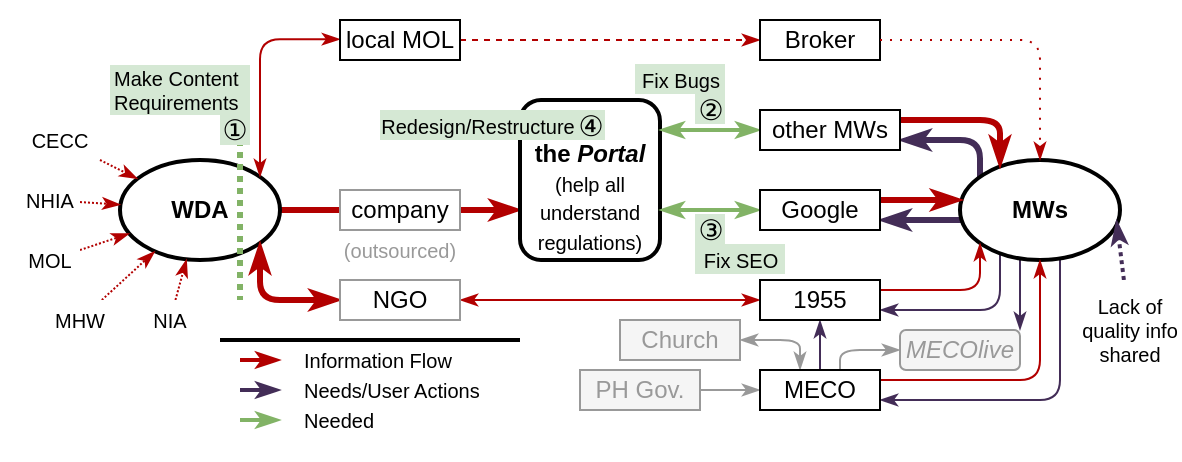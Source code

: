 <mxfile version="14.9.3" type="github">
  <diagram id="SX112-Fg5Q77WBPCnmW_" name="Page-1">
    <mxGraphModel dx="1360" dy="806" grid="1" gridSize="10" guides="1" tooltips="1" connect="1" arrows="1" fold="1" page="1" pageScale="1" pageWidth="850" pageHeight="1100" math="0" shadow="0">
      <root>
        <mxCell id="0" />
        <mxCell id="1" parent="0" />
        <mxCell id="iDd988HbCzcnQ30_lzB4-1" value="" style="rounded=0;whiteSpace=wrap;html=1;strokeColor=none;" parent="1" vertex="1">
          <mxGeometry x="40" y="40" width="590" height="230" as="geometry" />
        </mxCell>
        <mxCell id="iDd988HbCzcnQ30_lzB4-2" style="edgeStyle=orthogonalEdgeStyle;rounded=0;orthogonalLoop=1;jettySize=auto;html=1;endArrow=classicThin;endFill=1;fillColor=#e51400;strokeColor=#B20000;strokeWidth=3;" parent="1" source="iDd988HbCzcnQ30_lzB4-3" target="iDd988HbCzcnQ30_lzB4-15" edge="1">
          <mxGeometry relative="1" as="geometry">
            <Array as="points">
              <mxPoint x="280" y="145.41" />
              <mxPoint x="280" y="145.41" />
            </Array>
          </mxGeometry>
        </mxCell>
        <mxCell id="iDd988HbCzcnQ30_lzB4-3" value="WDA" style="ellipse;whiteSpace=wrap;html=1;fontStyle=1;strokeWidth=2;" parent="1" vertex="1">
          <mxGeometry x="100" y="120" width="80" height="50" as="geometry" />
        </mxCell>
        <mxCell id="iDd988HbCzcnQ30_lzB4-4" style="edgeStyle=orthogonalEdgeStyle;rounded=1;orthogonalLoop=1;jettySize=auto;html=1;startArrow=none;startFill=0;endArrow=classicThin;endFill=1;fontSize=10;strokeWidth=1;fillColor=#76608a;strokeColor=#432D57;" parent="1" source="iDd988HbCzcnQ30_lzB4-9" target="iDd988HbCzcnQ30_lzB4-24" edge="1">
          <mxGeometry relative="1" as="geometry">
            <Array as="points">
              <mxPoint x="570" y="240.0" />
            </Array>
          </mxGeometry>
        </mxCell>
        <mxCell id="iDd988HbCzcnQ30_lzB4-5" style="edgeStyle=orthogonalEdgeStyle;rounded=1;orthogonalLoop=1;jettySize=auto;html=1;startArrow=none;startFill=0;endArrow=classicThin;endFill=1;fontSize=10;strokeWidth=1;fillColor=#76608a;strokeColor=#432D57;" parent="1" source="iDd988HbCzcnQ30_lzB4-9" edge="1">
          <mxGeometry relative="1" as="geometry">
            <mxPoint x="540.0" y="156.651" as="sourcePoint" />
            <mxPoint x="480.0" y="195" as="targetPoint" />
            <Array as="points">
              <mxPoint x="540" y="195.0" />
            </Array>
          </mxGeometry>
        </mxCell>
        <mxCell id="iDd988HbCzcnQ30_lzB4-6" style="edgeStyle=orthogonalEdgeStyle;rounded=1;orthogonalLoop=1;jettySize=auto;html=1;startArrow=none;startFill=0;endArrow=classicThin;endFill=1;fontSize=10;strokeWidth=3;fillColor=#76608a;strokeColor=#432D57;" parent="1" source="iDd988HbCzcnQ30_lzB4-9" target="iDd988HbCzcnQ30_lzB4-27" edge="1">
          <mxGeometry relative="1" as="geometry">
            <Array as="points">
              <mxPoint x="500" y="150" />
              <mxPoint x="500" y="150" />
            </Array>
          </mxGeometry>
        </mxCell>
        <mxCell id="iDd988HbCzcnQ30_lzB4-7" style="edgeStyle=orthogonalEdgeStyle;rounded=1;orthogonalLoop=1;jettySize=auto;html=1;startArrow=none;startFill=0;endArrow=classicThin;endFill=1;fontSize=10;strokeWidth=3;fillColor=#76608a;strokeColor=#432D57;" parent="1" source="iDd988HbCzcnQ30_lzB4-9" target="iDd988HbCzcnQ30_lzB4-30" edge="1">
          <mxGeometry relative="1" as="geometry">
            <Array as="points">
              <mxPoint x="530" y="110.0" />
            </Array>
          </mxGeometry>
        </mxCell>
        <mxCell id="iDd988HbCzcnQ30_lzB4-8" style="edgeStyle=orthogonalEdgeStyle;rounded=1;orthogonalLoop=1;jettySize=auto;html=1;startArrow=none;startFill=0;endArrow=classicThin;endFill=1;strokeColor=#432D57;strokeWidth=1;fontSize=10;fontColor=#999999;fillColor=#76608a;" parent="1" source="iDd988HbCzcnQ30_lzB4-9" target="iDd988HbCzcnQ30_lzB4-32" edge="1">
          <mxGeometry relative="1" as="geometry">
            <Array as="points">
              <mxPoint x="550" y="200.0" />
              <mxPoint x="550" y="200.0" />
            </Array>
          </mxGeometry>
        </mxCell>
        <mxCell id="iDd988HbCzcnQ30_lzB4-9" value="MWs" style="ellipse;whiteSpace=wrap;html=1;fontStyle=1;strokeWidth=2;" parent="1" vertex="1">
          <mxGeometry x="520" y="120" width="80" height="50" as="geometry" />
        </mxCell>
        <mxCell id="iDd988HbCzcnQ30_lzB4-10" value="company" style="rounded=0;whiteSpace=wrap;html=1;strokeColor=#999999;" parent="1" vertex="1">
          <mxGeometry x="210" y="135" width="60" height="20" as="geometry" />
        </mxCell>
        <mxCell id="iDd988HbCzcnQ30_lzB4-11" style="edgeStyle=orthogonalEdgeStyle;rounded=1;orthogonalLoop=1;jettySize=auto;html=1;endArrow=classicThin;endFill=1;startArrow=classicThin;startFill=1;fillColor=#e51400;strokeColor=#B20000;strokeWidth=3;" parent="1" source="iDd988HbCzcnQ30_lzB4-13" target="iDd988HbCzcnQ30_lzB4-3" edge="1">
          <mxGeometry relative="1" as="geometry">
            <Array as="points">
              <mxPoint x="170" y="190.0" />
            </Array>
          </mxGeometry>
        </mxCell>
        <mxCell id="iDd988HbCzcnQ30_lzB4-12" style="edgeStyle=orthogonalEdgeStyle;rounded=1;orthogonalLoop=1;jettySize=auto;html=1;startArrow=classicThin;startFill=1;endArrow=classicThin;endFill=1;fontSize=10;fillColor=#e51400;strokeColor=#B20000;strokeWidth=1;" parent="1" source="iDd988HbCzcnQ30_lzB4-13" target="iDd988HbCzcnQ30_lzB4-19" edge="1">
          <mxGeometry relative="1" as="geometry" />
        </mxCell>
        <mxCell id="iDd988HbCzcnQ30_lzB4-13" value="NGO" style="rounded=0;whiteSpace=wrap;html=1;strokeColor=#999999;" parent="1" vertex="1">
          <mxGeometry x="210" y="180" width="60" height="20" as="geometry" />
        </mxCell>
        <mxCell id="iDd988HbCzcnQ30_lzB4-14" value="(outsourced)" style="text;html=1;align=center;verticalAlign=middle;whiteSpace=wrap;rounded=0;fontSize=10;fontColor=#999999;" parent="1" vertex="1">
          <mxGeometry x="210" y="160" width="60" height="10" as="geometry" />
        </mxCell>
        <mxCell id="iDd988HbCzcnQ30_lzB4-15" value="&lt;b&gt;the &lt;i&gt;Portal&lt;/i&gt;&lt;/b&gt;&lt;br&gt;&lt;font style=&quot;font-size: 10px&quot;&gt;(help all understand regulations)&lt;/font&gt;" style="rounded=1;whiteSpace=wrap;html=1;verticalAlign=bottom;strokeWidth=2;" parent="1" vertex="1">
          <mxGeometry x="300" y="90" width="70" height="80" as="geometry" />
        </mxCell>
        <mxCell id="iDd988HbCzcnQ30_lzB4-16" value="PH Gov." style="rounded=0;whiteSpace=wrap;html=1;fillColor=#f5f5f5;strokeColor=#999999;fontColor=#999999;" parent="1" vertex="1">
          <mxGeometry x="330" y="225" width="60" height="20" as="geometry" />
        </mxCell>
        <mxCell id="iDd988HbCzcnQ30_lzB4-17" style="edgeStyle=orthogonalEdgeStyle;rounded=1;orthogonalLoop=1;jettySize=auto;html=1;startArrow=none;startFill=0;endArrow=classicThin;endFill=1;fontSize=10;fillColor=#76608a;strokeColor=#432D57;strokeWidth=1;" parent="1" source="iDd988HbCzcnQ30_lzB4-24" target="iDd988HbCzcnQ30_lzB4-19" edge="1">
          <mxGeometry relative="1" as="geometry">
            <mxPoint x="430" y="210.0" as="sourcePoint" />
            <Array as="points">
              <mxPoint x="450" y="210.0" />
              <mxPoint x="450" y="210.0" />
            </Array>
          </mxGeometry>
        </mxCell>
        <mxCell id="iDd988HbCzcnQ30_lzB4-18" style="edgeStyle=orthogonalEdgeStyle;rounded=1;orthogonalLoop=1;jettySize=auto;html=1;startArrow=none;startFill=0;endArrow=classicThin;endFill=1;fontSize=10;fillColor=#e51400;strokeColor=#B20000;" parent="1" target="iDd988HbCzcnQ30_lzB4-9" edge="1">
          <mxGeometry relative="1" as="geometry">
            <mxPoint x="480.0" y="185" as="sourcePoint" />
            <mxPoint x="530.0" y="151.536" as="targetPoint" />
            <Array as="points">
              <mxPoint x="530" y="185.0" />
            </Array>
          </mxGeometry>
        </mxCell>
        <mxCell id="iDd988HbCzcnQ30_lzB4-19" value="1955" style="rounded=0;whiteSpace=wrap;html=1;" parent="1" vertex="1">
          <mxGeometry x="420" y="180" width="60" height="20" as="geometry" />
        </mxCell>
        <mxCell id="iDd988HbCzcnQ30_lzB4-20" style="edgeStyle=orthogonalEdgeStyle;rounded=1;orthogonalLoop=1;jettySize=auto;html=1;startArrow=none;startFill=0;endArrow=classicThin;endFill=1;fontSize=10;fillColor=#e51400;strokeColor=#999999;" parent="1" source="iDd988HbCzcnQ30_lzB4-16" target="iDd988HbCzcnQ30_lzB4-24" edge="1">
          <mxGeometry relative="1" as="geometry">
            <Array as="points" />
          </mxGeometry>
        </mxCell>
        <mxCell id="iDd988HbCzcnQ30_lzB4-21" style="edgeStyle=orthogonalEdgeStyle;rounded=1;orthogonalLoop=1;jettySize=auto;html=1;startArrow=classicThin;startFill=1;endArrow=classicThin;endFill=1;fontSize=10;fillColor=#f5f5f5;strokeColor=#999999;" parent="1" source="iDd988HbCzcnQ30_lzB4-24" target="iDd988HbCzcnQ30_lzB4-31" edge="1">
          <mxGeometry relative="1" as="geometry">
            <Array as="points">
              <mxPoint x="440" y="210.0" />
            </Array>
          </mxGeometry>
        </mxCell>
        <mxCell id="iDd988HbCzcnQ30_lzB4-22" style="edgeStyle=orthogonalEdgeStyle;rounded=1;orthogonalLoop=1;jettySize=auto;html=1;startArrow=none;startFill=0;endArrow=classicThin;endFill=1;fontSize=10;fillColor=#e51400;strokeColor=#999999;" parent="1" source="iDd988HbCzcnQ30_lzB4-24" target="iDd988HbCzcnQ30_lzB4-32" edge="1">
          <mxGeometry relative="1" as="geometry">
            <Array as="points">
              <mxPoint x="460" y="215.0" />
            </Array>
          </mxGeometry>
        </mxCell>
        <mxCell id="iDd988HbCzcnQ30_lzB4-23" style="edgeStyle=orthogonalEdgeStyle;rounded=1;orthogonalLoop=1;jettySize=auto;html=1;startArrow=none;startFill=0;endArrow=classicThin;endFill=1;fontSize=10;fillColor=#e51400;strokeColor=#B20000;" parent="1" source="iDd988HbCzcnQ30_lzB4-24" target="iDd988HbCzcnQ30_lzB4-9" edge="1">
          <mxGeometry relative="1" as="geometry">
            <Array as="points">
              <mxPoint x="560" y="230.0" />
            </Array>
          </mxGeometry>
        </mxCell>
        <mxCell id="iDd988HbCzcnQ30_lzB4-24" value="MECO" style="rounded=0;whiteSpace=wrap;html=1;" parent="1" vertex="1">
          <mxGeometry x="420" y="225" width="60" height="20" as="geometry" />
        </mxCell>
        <mxCell id="iDd988HbCzcnQ30_lzB4-25" style="edgeStyle=orthogonalEdgeStyle;orthogonalLoop=1;jettySize=auto;html=1;startArrow=classicThin;startFill=1;endArrow=classicThin;endFill=1;fontSize=10;fillColor=#d5e8d4;strokeColor=#82b366;strokeWidth=2;" parent="1" source="iDd988HbCzcnQ30_lzB4-27" target="iDd988HbCzcnQ30_lzB4-15" edge="1">
          <mxGeometry relative="1" as="geometry">
            <mxPoint x="380" y="150.0" as="targetPoint" />
            <Array as="points">
              <mxPoint x="400" y="145" />
              <mxPoint x="400" y="145" />
            </Array>
          </mxGeometry>
        </mxCell>
        <mxCell id="iDd988HbCzcnQ30_lzB4-26" style="edgeStyle=orthogonalEdgeStyle;rounded=1;orthogonalLoop=1;jettySize=auto;html=1;startArrow=none;startFill=0;endArrow=classicThin;endFill=1;fontSize=10;fillColor=#e51400;strokeColor=#B20000;strokeWidth=3;" parent="1" source="iDd988HbCzcnQ30_lzB4-27" target="iDd988HbCzcnQ30_lzB4-9" edge="1">
          <mxGeometry relative="1" as="geometry">
            <Array as="points">
              <mxPoint x="500" y="140.0" />
              <mxPoint x="500" y="140.0" />
            </Array>
          </mxGeometry>
        </mxCell>
        <mxCell id="iDd988HbCzcnQ30_lzB4-27" value="Google" style="rounded=0;whiteSpace=wrap;html=1;" parent="1" vertex="1">
          <mxGeometry x="420" y="135" width="60" height="20" as="geometry" />
        </mxCell>
        <mxCell id="iDd988HbCzcnQ30_lzB4-28" style="edgeStyle=orthogonalEdgeStyle;orthogonalLoop=1;jettySize=auto;html=1;startArrow=classicThin;startFill=1;endArrow=classicThin;endFill=1;fontSize=10;rounded=1;fillColor=#d5e8d4;strokeColor=#82b366;strokeWidth=2;" parent="1" source="iDd988HbCzcnQ30_lzB4-30" target="iDd988HbCzcnQ30_lzB4-15" edge="1">
          <mxGeometry relative="1" as="geometry">
            <mxPoint x="420" y="110.0" as="sourcePoint" />
            <mxPoint x="380" y="110.0" as="targetPoint" />
            <Array as="points">
              <mxPoint x="380" y="105.0" />
              <mxPoint x="380" y="105.0" />
            </Array>
          </mxGeometry>
        </mxCell>
        <mxCell id="iDd988HbCzcnQ30_lzB4-29" style="edgeStyle=orthogonalEdgeStyle;rounded=1;orthogonalLoop=1;jettySize=auto;html=1;startArrow=none;startFill=0;endArrow=classicThin;endFill=1;fontSize=10;fillColor=#e51400;strokeColor=#B20000;strokeWidth=3;" parent="1" source="iDd988HbCzcnQ30_lzB4-30" target="iDd988HbCzcnQ30_lzB4-9" edge="1">
          <mxGeometry relative="1" as="geometry">
            <Array as="points">
              <mxPoint x="540" y="100.0" />
            </Array>
          </mxGeometry>
        </mxCell>
        <mxCell id="iDd988HbCzcnQ30_lzB4-30" value="other MWs" style="rounded=0;whiteSpace=wrap;html=1;" parent="1" vertex="1">
          <mxGeometry x="420" y="95" width="70" height="20" as="geometry" />
        </mxCell>
        <mxCell id="iDd988HbCzcnQ30_lzB4-31" value="Church" style="rounded=0;whiteSpace=wrap;html=1;fillColor=#f5f5f5;fontColor=#999999;strokeColor=#999999;" parent="1" vertex="1">
          <mxGeometry x="350" y="200" width="60" height="20" as="geometry" />
        </mxCell>
        <mxCell id="iDd988HbCzcnQ30_lzB4-32" value="&lt;i&gt;MECOlive&lt;/i&gt;" style="rounded=1;whiteSpace=wrap;html=1;fillColor=#f5f5f5;fontColor=#999999;strokeColor=#999999;" parent="1" vertex="1">
          <mxGeometry x="490" y="205" width="60" height="20" as="geometry" />
        </mxCell>
        <mxCell id="iDd988HbCzcnQ30_lzB4-33" value="Fix Bugs" style="text;html=1;fillColor=#d5e8d4;align=center;verticalAlign=middle;whiteSpace=wrap;rounded=0;fontSize=10;" parent="1" vertex="1">
          <mxGeometry x="357.5" y="72" width="45" height="15" as="geometry" />
        </mxCell>
        <mxCell id="iDd988HbCzcnQ30_lzB4-34" value="Fix SEO" style="text;html=1;fillColor=#d5e8d4;align=center;verticalAlign=middle;whiteSpace=wrap;rounded=0;fontSize=10;" parent="1" vertex="1">
          <mxGeometry x="387.5" y="162" width="45" height="15" as="geometry" />
        </mxCell>
        <mxCell id="iDd988HbCzcnQ30_lzB4-35" value="Redesign/Restructure" style="text;html=1;fillColor=#d5e8d4;align=center;verticalAlign=middle;whiteSpace=wrap;rounded=0;fontSize=10;" parent="1" vertex="1">
          <mxGeometry x="230" y="95" width="97.5" height="15" as="geometry" />
        </mxCell>
        <mxCell id="iDd988HbCzcnQ30_lzB4-36" style="edgeStyle=orthogonalEdgeStyle;rounded=1;orthogonalLoop=1;jettySize=auto;html=1;dashed=1;dashPattern=1 1;startArrow=none;startFill=0;endArrow=none;endFill=0;strokeColor=#82b366;strokeWidth=3;fontSize=10;fontColor=#999999;fillColor=#d5e8d4;" parent="1" edge="1">
          <mxGeometry relative="1" as="geometry">
            <mxPoint x="160" y="190" as="targetPoint" />
            <Array as="points">
              <mxPoint x="160" y="152.41" />
              <mxPoint x="160" y="152.41" />
            </Array>
            <mxPoint x="160" y="110" as="sourcePoint" />
          </mxGeometry>
        </mxCell>
        <mxCell id="iDd988HbCzcnQ30_lzB4-37" value="Information Flow" style="text;html=1;strokeColor=none;fillColor=none;align=left;verticalAlign=middle;whiteSpace=wrap;rounded=0;fontSize=10;" parent="1" vertex="1">
          <mxGeometry x="190" y="215" width="100" height="10" as="geometry" />
        </mxCell>
        <mxCell id="iDd988HbCzcnQ30_lzB4-38" value="Needs/User Actions" style="text;html=1;strokeColor=none;fillColor=none;align=left;verticalAlign=middle;whiteSpace=wrap;rounded=0;fontSize=10;" parent="1" vertex="1">
          <mxGeometry x="190" y="230" width="100" height="10" as="geometry" />
        </mxCell>
        <mxCell id="iDd988HbCzcnQ30_lzB4-39" value="" style="endArrow=classicThin;html=1;strokeColor=#B20000;strokeWidth=2;fontSize=10;fontColor=#999999;endFill=1;fillColor=#e51400;" parent="1" edge="1">
          <mxGeometry width="50" height="50" relative="1" as="geometry">
            <mxPoint x="160" y="220" as="sourcePoint" />
            <mxPoint x="180" y="220" as="targetPoint" />
          </mxGeometry>
        </mxCell>
        <mxCell id="iDd988HbCzcnQ30_lzB4-40" value="" style="endArrow=classicThin;html=1;strokeColor=#432D57;strokeWidth=2;fontSize=10;fontColor=#999999;endFill=1;fillColor=#76608a;" parent="1" edge="1">
          <mxGeometry width="50" height="50" relative="1" as="geometry">
            <mxPoint x="160" y="235" as="sourcePoint" />
            <mxPoint x="180" y="235" as="targetPoint" />
          </mxGeometry>
        </mxCell>
        <mxCell id="iDd988HbCzcnQ30_lzB4-41" value="Needed" style="text;html=1;strokeColor=none;fillColor=none;align=left;verticalAlign=middle;whiteSpace=wrap;rounded=0;fontSize=10;" parent="1" vertex="1">
          <mxGeometry x="190" y="245" width="100" height="10" as="geometry" />
        </mxCell>
        <mxCell id="iDd988HbCzcnQ30_lzB4-42" value="" style="endArrow=classicThin;html=1;strokeColor=#82b366;strokeWidth=2;fontSize=10;fontColor=#999999;endFill=1;fillColor=#d5e8d4;" parent="1" edge="1">
          <mxGeometry width="50" height="50" relative="1" as="geometry">
            <mxPoint x="160" y="250" as="sourcePoint" />
            <mxPoint x="180" y="250" as="targetPoint" />
          </mxGeometry>
        </mxCell>
        <mxCell id="iDd988HbCzcnQ30_lzB4-43" style="rounded=1;orthogonalLoop=1;jettySize=auto;html=1;startArrow=none;startFill=0;endArrow=classicThin;endFill=1;strokeWidth=1;fontSize=10;fontColor=#999999;fillColor=#e51400;strokeColor=#B20000;dashed=1;dashPattern=1 1;" parent="1" source="iDd988HbCzcnQ30_lzB4-44" target="iDd988HbCzcnQ30_lzB4-3" edge="1">
          <mxGeometry relative="1" as="geometry" />
        </mxCell>
        <mxCell id="iDd988HbCzcnQ30_lzB4-44" value="MOL" style="rounded=0;whiteSpace=wrap;html=1;strokeColor=none;fontSize=10;" parent="1" vertex="1">
          <mxGeometry x="50" y="160" width="30" height="20" as="geometry" />
        </mxCell>
        <mxCell id="iDd988HbCzcnQ30_lzB4-45" style="edgeStyle=none;rounded=1;orthogonalLoop=1;jettySize=auto;html=1;dashed=1;dashPattern=1 1;startArrow=none;startFill=0;endArrow=classicThin;endFill=1;strokeColor=#B20000;strokeWidth=1;fontSize=10;fontColor=#999999;fillColor=#e51400;" parent="1" source="iDd988HbCzcnQ30_lzB4-46" target="iDd988HbCzcnQ30_lzB4-3" edge="1">
          <mxGeometry relative="1" as="geometry" />
        </mxCell>
        <mxCell id="iDd988HbCzcnQ30_lzB4-46" value="NIA" style="rounded=0;whiteSpace=wrap;html=1;strokeColor=none;fontSize=10;" parent="1" vertex="1">
          <mxGeometry x="110" y="190" width="30" height="20" as="geometry" />
        </mxCell>
        <mxCell id="iDd988HbCzcnQ30_lzB4-47" style="edgeStyle=none;rounded=1;orthogonalLoop=1;jettySize=auto;html=1;dashed=1;dashPattern=1 1;startArrow=none;startFill=0;endArrow=classicThin;endFill=1;strokeColor=#B20000;strokeWidth=1;fontSize=10;fontColor=#999999;fillColor=#e51400;" parent="1" source="iDd988HbCzcnQ30_lzB4-48" target="iDd988HbCzcnQ30_lzB4-3" edge="1">
          <mxGeometry relative="1" as="geometry" />
        </mxCell>
        <mxCell id="iDd988HbCzcnQ30_lzB4-48" value="CECC" style="rounded=0;whiteSpace=wrap;html=1;strokeColor=none;fontSize=10;" parent="1" vertex="1">
          <mxGeometry x="50" y="100" width="40" height="20" as="geometry" />
        </mxCell>
        <mxCell id="iDd988HbCzcnQ30_lzB4-49" style="edgeStyle=none;rounded=1;orthogonalLoop=1;jettySize=auto;html=1;dashed=1;dashPattern=1 1;startArrow=none;startFill=0;endArrow=classicThin;endFill=1;strokeColor=#B20000;strokeWidth=1;fontSize=10;fontColor=#999999;fillColor=#e51400;" parent="1" source="iDd988HbCzcnQ30_lzB4-50" target="iDd988HbCzcnQ30_lzB4-3" edge="1">
          <mxGeometry relative="1" as="geometry" />
        </mxCell>
        <mxCell id="iDd988HbCzcnQ30_lzB4-50" value="MHW" style="rounded=0;whiteSpace=wrap;html=1;strokeColor=none;fontSize=10;" parent="1" vertex="1">
          <mxGeometry x="60" y="190" width="40" height="20" as="geometry" />
        </mxCell>
        <mxCell id="iDd988HbCzcnQ30_lzB4-51" style="edgeStyle=none;rounded=1;orthogonalLoop=1;jettySize=auto;html=1;dashed=1;dashPattern=1 1;startArrow=none;startFill=0;endArrow=classicThin;endFill=1;strokeColor=#B20000;strokeWidth=1;fontSize=10;fontColor=#999999;fillColor=#e51400;" parent="1" source="iDd988HbCzcnQ30_lzB4-52" target="iDd988HbCzcnQ30_lzB4-3" edge="1">
          <mxGeometry relative="1" as="geometry" />
        </mxCell>
        <mxCell id="iDd988HbCzcnQ30_lzB4-52" value="NHIA" style="rounded=0;whiteSpace=wrap;html=1;strokeColor=none;fontSize=10;" parent="1" vertex="1">
          <mxGeometry x="50" y="130" width="30" height="20" as="geometry" />
        </mxCell>
        <mxCell id="iDd988HbCzcnQ30_lzB4-53" value="&lt;p style=&quot;text-align: left&quot;&gt;&lt;span style=&quot;font-size: 14px&quot;&gt;③&lt;/span&gt;&lt;br&gt;&lt;/p&gt;" style="text;html=1;align=center;verticalAlign=middle;whiteSpace=wrap;rounded=0;fillColor=#d5e8d4;" parent="1" vertex="1">
          <mxGeometry x="387.5" y="147" width="15" height="15" as="geometry" />
        </mxCell>
        <mxCell id="iDd988HbCzcnQ30_lzB4-54" value="" style="endArrow=none;html=1;strokeWidth=2;fontSize=10;fontColor=#999999;" parent="1" edge="1">
          <mxGeometry width="50" height="50" relative="1" as="geometry">
            <mxPoint x="150" y="210" as="sourcePoint" />
            <mxPoint x="300" y="210" as="targetPoint" />
          </mxGeometry>
        </mxCell>
        <mxCell id="iDd988HbCzcnQ30_lzB4-55" style="edgeStyle=orthogonalEdgeStyle;rounded=1;orthogonalLoop=1;jettySize=auto;html=1;startArrow=classicThin;startFill=1;endArrow=classicThin;endFill=1;strokeWidth=1;fillColor=#e51400;strokeColor=#B20000;" parent="1" source="iDd988HbCzcnQ30_lzB4-3" target="iDd988HbCzcnQ30_lzB4-57" edge="1">
          <mxGeometry relative="1" as="geometry">
            <mxPoint x="170.029" y="135.594" as="sourcePoint" />
            <Array as="points">
              <mxPoint x="170" y="59.59" />
            </Array>
          </mxGeometry>
        </mxCell>
        <mxCell id="iDd988HbCzcnQ30_lzB4-56" style="edgeStyle=orthogonalEdgeStyle;rounded=0;orthogonalLoop=1;jettySize=auto;html=1;startArrow=none;startFill=0;endArrow=classicThin;endFill=1;strokeWidth=1;fillColor=#e51400;strokeColor=#B20000;dashed=1;" parent="1" source="iDd988HbCzcnQ30_lzB4-57" target="iDd988HbCzcnQ30_lzB4-58" edge="1">
          <mxGeometry relative="1" as="geometry" />
        </mxCell>
        <mxCell id="iDd988HbCzcnQ30_lzB4-57" value="local MOL" style="rounded=0;whiteSpace=wrap;html=1;" parent="1" vertex="1">
          <mxGeometry x="210" y="50" width="60" height="20" as="geometry" />
        </mxCell>
        <mxCell id="iDd988HbCzcnQ30_lzB4-58" value="Broker" style="rounded=0;whiteSpace=wrap;html=1;" parent="1" vertex="1">
          <mxGeometry x="420" y="50" width="60" height="20" as="geometry" />
        </mxCell>
        <mxCell id="iDd988HbCzcnQ30_lzB4-59" style="edgeStyle=orthogonalEdgeStyle;rounded=1;orthogonalLoop=1;jettySize=auto;html=1;startArrow=none;startFill=0;endArrow=classicThin;endFill=1;strokeColor=#B20000;strokeWidth=1;fillColor=#e51400;dashed=1;dashPattern=1 4;" parent="1" source="iDd988HbCzcnQ30_lzB4-58" target="iDd988HbCzcnQ30_lzB4-9" edge="1">
          <mxGeometry relative="1" as="geometry">
            <mxPoint x="480" y="60.7" as="sourcePoint" />
            <mxPoint x="560" y="127.7" as="targetPoint" />
          </mxGeometry>
        </mxCell>
        <mxCell id="iDd988HbCzcnQ30_lzB4-60" value="Make Content Requirements" style="text;html=1;fillColor=#d5e8d4;align=left;verticalAlign=middle;whiteSpace=wrap;rounded=0;fontSize=10;" parent="1" vertex="1">
          <mxGeometry x="95" y="72.5" width="70" height="25" as="geometry" />
        </mxCell>
        <mxCell id="iDd988HbCzcnQ30_lzB4-61" style="rounded=0;orthogonalLoop=1;jettySize=auto;html=1;startArrow=none;startFill=0;endArrow=classicThin;endFill=1;strokeWidth=2;fontSize=10;fontColor=#999999;fillColor=#76608a;strokeColor=#432D57;dashed=1;dashPattern=1 1;entryX=0.979;entryY=0.607;entryDx=0;entryDy=0;entryPerimeter=0;" parent="1" source="iDd988HbCzcnQ30_lzB4-62" target="iDd988HbCzcnQ30_lzB4-9" edge="1">
          <mxGeometry relative="1" as="geometry">
            <mxPoint x="599.04" y="150.11" as="targetPoint" />
          </mxGeometry>
        </mxCell>
        <mxCell id="iDd988HbCzcnQ30_lzB4-62" value="Lack of quality info shared" style="rounded=0;whiteSpace=wrap;html=1;strokeColor=none;fontSize=10;" parent="1" vertex="1">
          <mxGeometry x="580" y="180" width="50" height="50" as="geometry" />
        </mxCell>
        <mxCell id="iDd988HbCzcnQ30_lzB4-63" value="&lt;p&gt;&lt;span style=&quot;font-size: 14px ; text-align: left&quot;&gt;②&lt;/span&gt;&lt;/p&gt;" style="text;html=1;align=center;verticalAlign=middle;whiteSpace=wrap;rounded=0;fillColor=#d5e8d4;aspect=fixed;" parent="1" vertex="1">
          <mxGeometry x="387.5" y="87" width="15" height="15" as="geometry" />
        </mxCell>
        <mxCell id="iDd988HbCzcnQ30_lzB4-64" value="&lt;p&gt;&lt;span style=&quot;font-size: 14px ; text-align: left&quot;&gt;①&lt;/span&gt;&lt;/p&gt;" style="text;html=1;align=center;verticalAlign=middle;whiteSpace=wrap;rounded=0;fillColor=#d5e8d4;aspect=fixed;" parent="1" vertex="1">
          <mxGeometry x="150" y="97.5" width="15" height="15" as="geometry" />
        </mxCell>
        <mxCell id="iDd988HbCzcnQ30_lzB4-65" value="&lt;p style=&quot;text-align: left&quot;&gt;&lt;span style=&quot;font-size: 14px&quot;&gt;④&lt;/span&gt;&lt;br&gt;&lt;/p&gt;" style="text;html=1;align=center;verticalAlign=middle;whiteSpace=wrap;rounded=0;fillColor=#d5e8d4;aspect=fixed;" parent="1" vertex="1">
          <mxGeometry x="327.5" y="95" width="15" height="15" as="geometry" />
        </mxCell>
      </root>
    </mxGraphModel>
  </diagram>
</mxfile>
